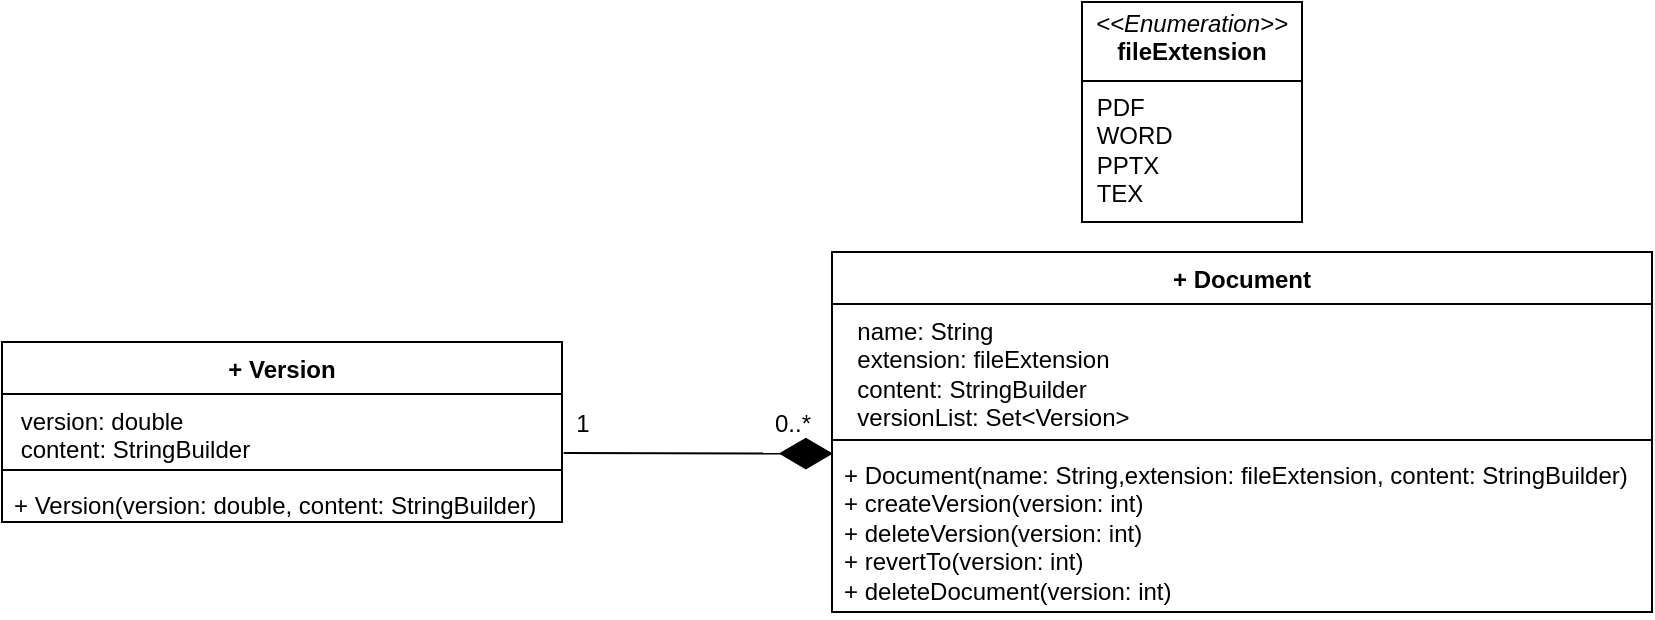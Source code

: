 <mxfile version="25.0.2">
  <diagram name="Page-1" id="nRueFV5We6HEP0s5yAKi">
    <mxGraphModel dx="175" dy="113" grid="0" gridSize="10" guides="1" tooltips="1" connect="1" arrows="1" fold="1" page="1" pageScale="1" pageWidth="850" pageHeight="1100" math="0" shadow="0">
      <root>
        <mxCell id="0" />
        <mxCell id="1" parent="0" />
        <mxCell id="EXPjsFmkqPsJLXS9y8NK-1" value="&lt;p style=&quot;margin:0px;margin-top:4px;text-align:center;&quot;&gt;&lt;i&gt;&amp;lt;&amp;lt;Enumeration&amp;gt;&amp;gt;&lt;/i&gt;&lt;br&gt;&lt;b&gt;fileExtension&lt;/b&gt;&lt;/p&gt;&lt;hr size=&quot;1&quot; style=&quot;border-style:solid;&quot;&gt;&lt;p style=&quot;margin:0px;margin-left:4px;&quot;&gt;&amp;nbsp;PDF&lt;/p&gt;&lt;p style=&quot;margin:0px;margin-left:4px;&quot;&gt;&amp;nbsp;WORD&lt;/p&gt;&lt;p style=&quot;margin:0px;margin-left:4px;&quot;&gt;&amp;nbsp;PPTX&lt;/p&gt;&lt;p style=&quot;margin:0px;margin-left:4px;&quot;&gt;&amp;nbsp;TEX&lt;br&gt;&lt;/p&gt;&lt;p style=&quot;margin:0px;margin-left:4px;&quot;&gt;&lt;br&gt;&lt;/p&gt;" style="verticalAlign=top;align=left;overflow=fill;html=1;whiteSpace=wrap;" vertex="1" parent="1">
          <mxGeometry x="550" width="110" height="110" as="geometry" />
        </mxCell>
        <mxCell id="EXPjsFmkqPsJLXS9y8NK-2" value="+ Document" style="swimlane;fontStyle=1;align=center;verticalAlign=top;childLayout=stackLayout;horizontal=1;startSize=26;horizontalStack=0;resizeParent=1;resizeParentMax=0;resizeLast=0;collapsible=1;marginBottom=0;whiteSpace=wrap;html=1;" vertex="1" parent="1">
          <mxGeometry x="425" y="125" width="410" height="180" as="geometry" />
        </mxCell>
        <mxCell id="EXPjsFmkqPsJLXS9y8NK-3" value="&amp;nbsp; name: String&lt;div&gt;&amp;nbsp; extension: fileExtension&lt;/div&gt;&lt;div&gt;&amp;nbsp; content: StringBuilder&lt;/div&gt;&lt;div&gt;&amp;nbsp; versionList: Set&amp;lt;Version&amp;gt;&lt;/div&gt;" style="text;strokeColor=none;fillColor=none;align=left;verticalAlign=top;spacingLeft=4;spacingRight=4;overflow=hidden;rotatable=0;points=[[0,0.5],[1,0.5]];portConstraint=eastwest;whiteSpace=wrap;html=1;" vertex="1" parent="EXPjsFmkqPsJLXS9y8NK-2">
          <mxGeometry y="26" width="410" height="64" as="geometry" />
        </mxCell>
        <mxCell id="EXPjsFmkqPsJLXS9y8NK-4" value="" style="line;strokeWidth=1;fillColor=none;align=left;verticalAlign=middle;spacingTop=-1;spacingLeft=3;spacingRight=3;rotatable=0;labelPosition=right;points=[];portConstraint=eastwest;strokeColor=inherit;" vertex="1" parent="EXPjsFmkqPsJLXS9y8NK-2">
          <mxGeometry y="90" width="410" height="8" as="geometry" />
        </mxCell>
        <mxCell id="EXPjsFmkqPsJLXS9y8NK-5" value="+ Document(name: String,&lt;span style=&quot;background-color: initial;&quot;&gt;extension: fileExtension, content: StringBuilder)&lt;/span&gt;&lt;div&gt;+ createVersion(version: int)&lt;/div&gt;&lt;div&gt;+ deleteVersion(version: int)&lt;br&gt;&lt;div&gt;&lt;span style=&quot;background-color: initial;&quot;&gt;+ revertTo(version: int)&lt;/span&gt;&lt;/div&gt;&lt;/div&gt;&lt;div&gt;&lt;span style=&quot;background-color: initial;&quot;&gt;+ deleteDocument(version: int)&lt;/span&gt;&lt;/div&gt;&lt;div&gt;&lt;span style=&quot;background-color: initial;&quot;&gt;&lt;br&gt;&lt;/span&gt;&lt;/div&gt;" style="text;strokeColor=none;fillColor=none;align=left;verticalAlign=top;spacingLeft=4;spacingRight=4;overflow=hidden;rotatable=0;points=[[0,0.5],[1,0.5]];portConstraint=eastwest;whiteSpace=wrap;html=1;" vertex="1" parent="EXPjsFmkqPsJLXS9y8NK-2">
          <mxGeometry y="98" width="410" height="82" as="geometry" />
        </mxCell>
        <mxCell id="EXPjsFmkqPsJLXS9y8NK-6" value="+ Version" style="swimlane;fontStyle=1;align=center;verticalAlign=top;childLayout=stackLayout;horizontal=1;startSize=26;horizontalStack=0;resizeParent=1;resizeParentMax=0;resizeLast=0;collapsible=1;marginBottom=0;whiteSpace=wrap;html=1;" vertex="1" parent="1">
          <mxGeometry x="10" y="170" width="280" height="90" as="geometry" />
        </mxCell>
        <mxCell id="EXPjsFmkqPsJLXS9y8NK-7" value="&amp;nbsp;version: double&lt;div&gt;&amp;nbsp;content: StringBuilder&lt;/div&gt;" style="text;strokeColor=none;fillColor=none;align=left;verticalAlign=top;spacingLeft=4;spacingRight=4;overflow=hidden;rotatable=0;points=[[0,0.5],[1,0.5]];portConstraint=eastwest;whiteSpace=wrap;html=1;" vertex="1" parent="EXPjsFmkqPsJLXS9y8NK-6">
          <mxGeometry y="26" width="280" height="34" as="geometry" />
        </mxCell>
        <mxCell id="EXPjsFmkqPsJLXS9y8NK-8" value="" style="line;strokeWidth=1;fillColor=none;align=left;verticalAlign=middle;spacingTop=-1;spacingLeft=3;spacingRight=3;rotatable=0;labelPosition=right;points=[];portConstraint=eastwest;strokeColor=inherit;" vertex="1" parent="EXPjsFmkqPsJLXS9y8NK-6">
          <mxGeometry y="60" width="280" height="8" as="geometry" />
        </mxCell>
        <mxCell id="EXPjsFmkqPsJLXS9y8NK-9" value="+ Version(version: double, content: StringBuilder)" style="text;strokeColor=none;fillColor=none;align=left;verticalAlign=top;spacingLeft=4;spacingRight=4;overflow=hidden;rotatable=0;points=[[0,0.5],[1,0.5]];portConstraint=eastwest;whiteSpace=wrap;html=1;" vertex="1" parent="EXPjsFmkqPsJLXS9y8NK-6">
          <mxGeometry y="68" width="280" height="22" as="geometry" />
        </mxCell>
        <mxCell id="EXPjsFmkqPsJLXS9y8NK-11" value="" style="endArrow=diamondThin;endFill=1;endSize=24;html=1;rounded=0;exitX=1.003;exitY=0.869;exitDx=0;exitDy=0;exitPerimeter=0;entryX=0.001;entryY=0.034;entryDx=0;entryDy=0;entryPerimeter=0;" edge="1" parent="1" source="EXPjsFmkqPsJLXS9y8NK-7" target="EXPjsFmkqPsJLXS9y8NK-5">
          <mxGeometry width="160" relative="1" as="geometry">
            <mxPoint x="360" y="310" as="sourcePoint" />
            <mxPoint x="422" y="226" as="targetPoint" />
          </mxGeometry>
        </mxCell>
        <mxCell id="EXPjsFmkqPsJLXS9y8NK-13" value="1" style="text;align=center;fontStyle=0;verticalAlign=middle;spacingLeft=3;spacingRight=3;strokeColor=none;rotatable=0;points=[[0,0.5],[1,0.5]];portConstraint=eastwest;html=1;" vertex="1" parent="1">
          <mxGeometry x="290" y="206" width="20" height="10" as="geometry" />
        </mxCell>
        <mxCell id="EXPjsFmkqPsJLXS9y8NK-15" value="0..*" style="text;align=center;fontStyle=0;verticalAlign=middle;spacingLeft=3;spacingRight=3;strokeColor=none;rotatable=0;points=[[0,0.5],[1,0.5]];portConstraint=eastwest;html=1;" vertex="1" parent="1">
          <mxGeometry x="390" y="206" width="30" height="10" as="geometry" />
        </mxCell>
      </root>
    </mxGraphModel>
  </diagram>
</mxfile>
